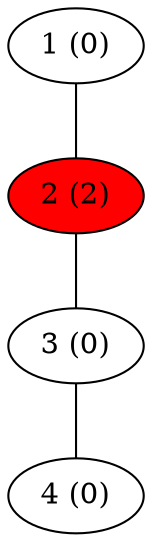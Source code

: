 graph first {
	1;
	2;
	3;
	4;
	1 -- 2;
	2 -- 3;
	3 -- 4;
	1 [label="1 (0)"];
	2 [label="2 (2)"];
	3 [label="3 (0)"];
	4 [label="4 (0)"];
    2 [style=filled, fillcolor=red];
}
